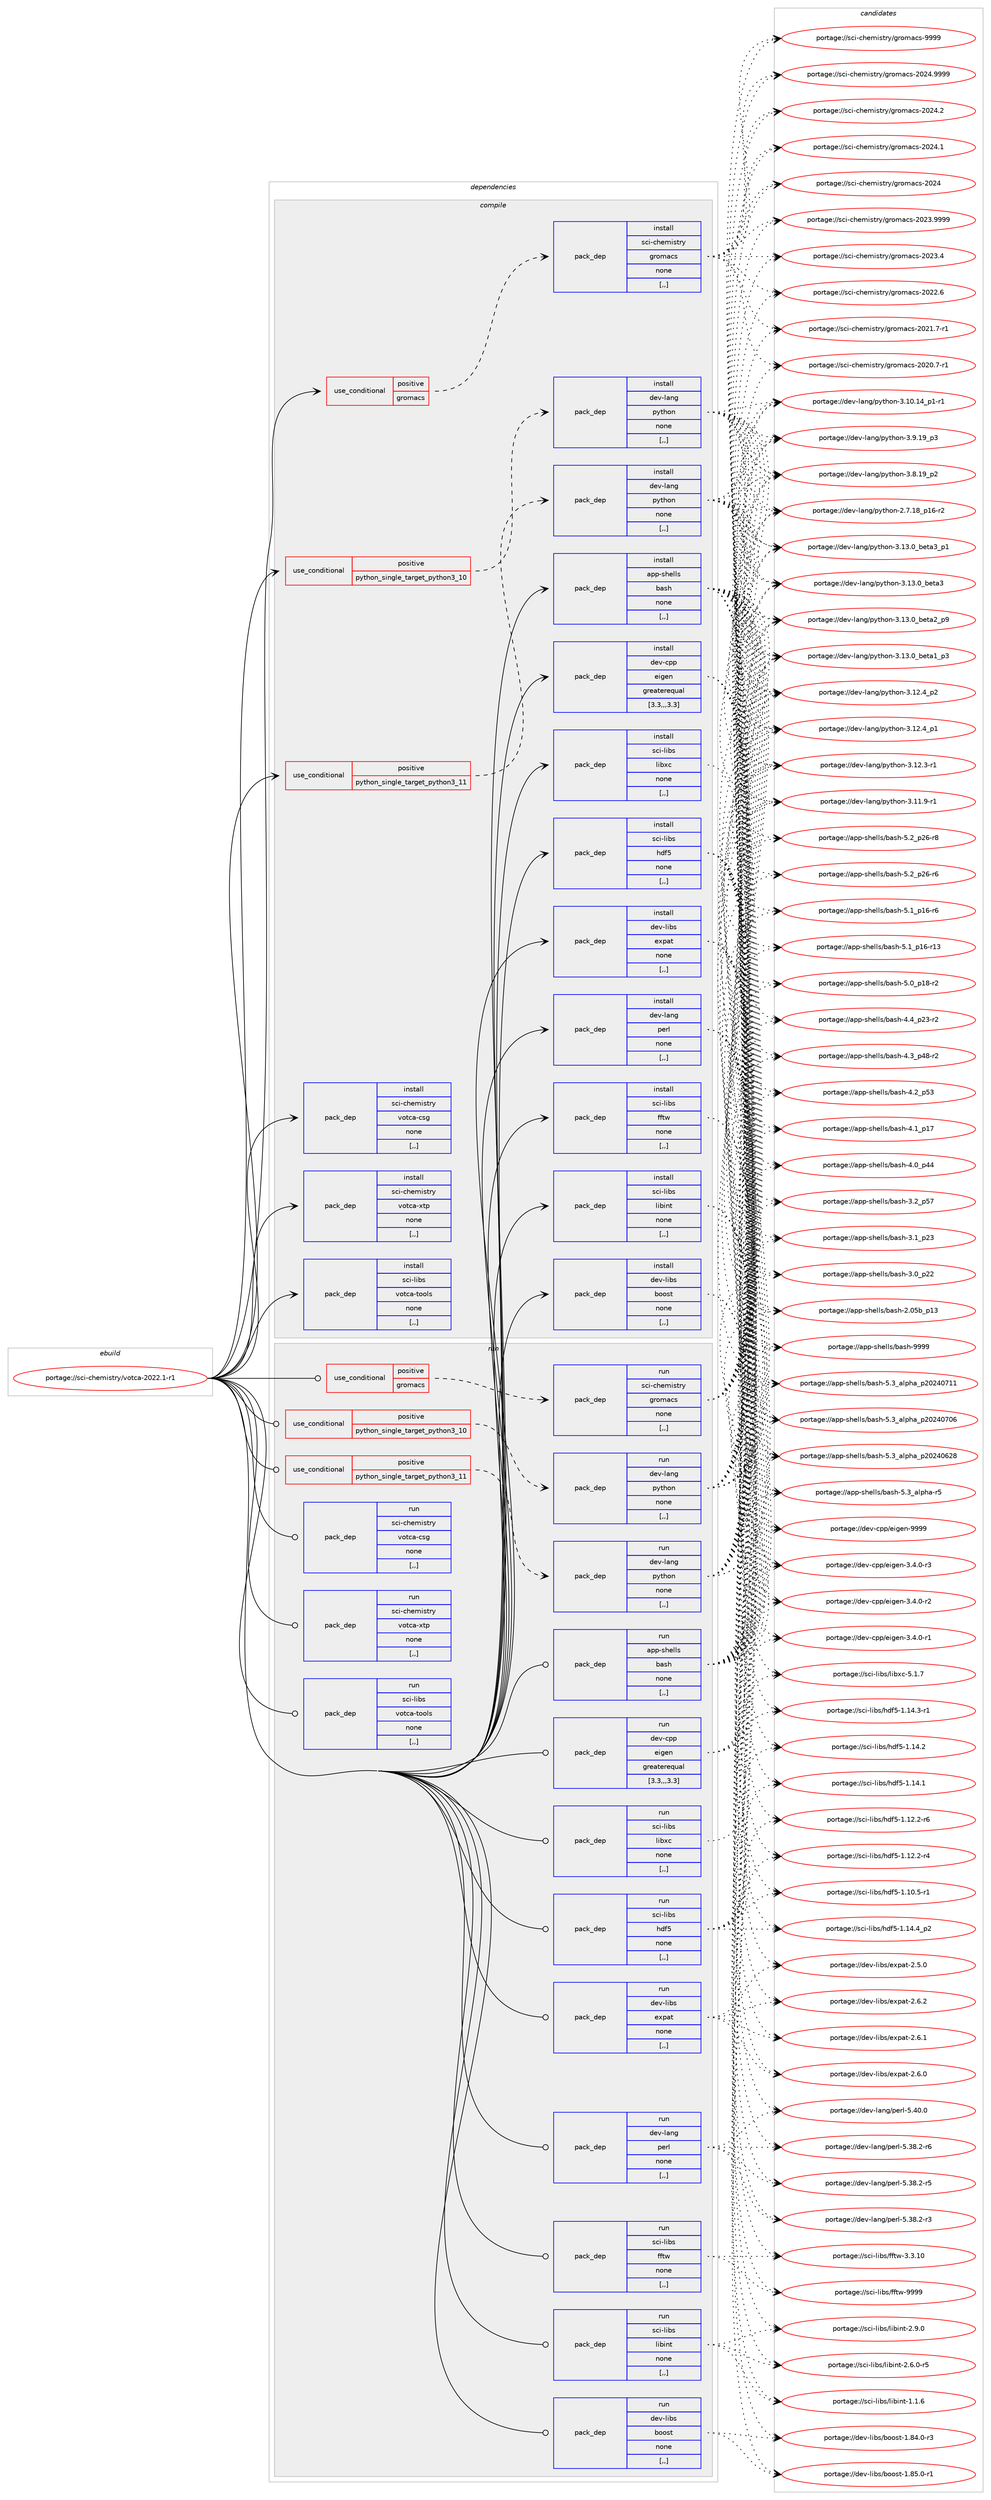 digraph prolog {

# *************
# Graph options
# *************

newrank=true;
concentrate=true;
compound=true;
graph [rankdir=LR,fontname=Helvetica,fontsize=10,ranksep=1.5];#, ranksep=2.5, nodesep=0.2];
edge  [arrowhead=vee];
node  [fontname=Helvetica,fontsize=10];

# **********
# The ebuild
# **********

subgraph cluster_leftcol {
color=gray;
label=<<i>ebuild</i>>;
id [label="portage://sci-chemistry/votca-2022.1-r1", color=red, width=4, href="../sci-chemistry/votca-2022.1-r1.svg"];
}

# ****************
# The dependencies
# ****************

subgraph cluster_midcol {
color=gray;
label=<<i>dependencies</i>>;
subgraph cluster_compile {
fillcolor="#eeeeee";
style=filled;
label=<<i>compile</i>>;
subgraph cond103813 {
dependency392156 [label=<<TABLE BORDER="0" CELLBORDER="1" CELLSPACING="0" CELLPADDING="4"><TR><TD ROWSPAN="3" CELLPADDING="10">use_conditional</TD></TR><TR><TD>positive</TD></TR><TR><TD>gromacs</TD></TR></TABLE>>, shape=none, color=red];
subgraph pack285517 {
dependency392157 [label=<<TABLE BORDER="0" CELLBORDER="1" CELLSPACING="0" CELLPADDING="4" WIDTH="220"><TR><TD ROWSPAN="6" CELLPADDING="30">pack_dep</TD></TR><TR><TD WIDTH="110">install</TD></TR><TR><TD>sci-chemistry</TD></TR><TR><TD>gromacs</TD></TR><TR><TD>none</TD></TR><TR><TD>[,,]</TD></TR></TABLE>>, shape=none, color=blue];
}
dependency392156:e -> dependency392157:w [weight=20,style="dashed",arrowhead="vee"];
}
id:e -> dependency392156:w [weight=20,style="solid",arrowhead="vee"];
subgraph cond103814 {
dependency392158 [label=<<TABLE BORDER="0" CELLBORDER="1" CELLSPACING="0" CELLPADDING="4"><TR><TD ROWSPAN="3" CELLPADDING="10">use_conditional</TD></TR><TR><TD>positive</TD></TR><TR><TD>python_single_target_python3_10</TD></TR></TABLE>>, shape=none, color=red];
subgraph pack285518 {
dependency392159 [label=<<TABLE BORDER="0" CELLBORDER="1" CELLSPACING="0" CELLPADDING="4" WIDTH="220"><TR><TD ROWSPAN="6" CELLPADDING="30">pack_dep</TD></TR><TR><TD WIDTH="110">install</TD></TR><TR><TD>dev-lang</TD></TR><TR><TD>python</TD></TR><TR><TD>none</TD></TR><TR><TD>[,,]</TD></TR></TABLE>>, shape=none, color=blue];
}
dependency392158:e -> dependency392159:w [weight=20,style="dashed",arrowhead="vee"];
}
id:e -> dependency392158:w [weight=20,style="solid",arrowhead="vee"];
subgraph cond103815 {
dependency392160 [label=<<TABLE BORDER="0" CELLBORDER="1" CELLSPACING="0" CELLPADDING="4"><TR><TD ROWSPAN="3" CELLPADDING="10">use_conditional</TD></TR><TR><TD>positive</TD></TR><TR><TD>python_single_target_python3_11</TD></TR></TABLE>>, shape=none, color=red];
subgraph pack285519 {
dependency392161 [label=<<TABLE BORDER="0" CELLBORDER="1" CELLSPACING="0" CELLPADDING="4" WIDTH="220"><TR><TD ROWSPAN="6" CELLPADDING="30">pack_dep</TD></TR><TR><TD WIDTH="110">install</TD></TR><TR><TD>dev-lang</TD></TR><TR><TD>python</TD></TR><TR><TD>none</TD></TR><TR><TD>[,,]</TD></TR></TABLE>>, shape=none, color=blue];
}
dependency392160:e -> dependency392161:w [weight=20,style="dashed",arrowhead="vee"];
}
id:e -> dependency392160:w [weight=20,style="solid",arrowhead="vee"];
subgraph pack285520 {
dependency392162 [label=<<TABLE BORDER="0" CELLBORDER="1" CELLSPACING="0" CELLPADDING="4" WIDTH="220"><TR><TD ROWSPAN="6" CELLPADDING="30">pack_dep</TD></TR><TR><TD WIDTH="110">install</TD></TR><TR><TD>app-shells</TD></TR><TR><TD>bash</TD></TR><TR><TD>none</TD></TR><TR><TD>[,,]</TD></TR></TABLE>>, shape=none, color=blue];
}
id:e -> dependency392162:w [weight=20,style="solid",arrowhead="vee"];
subgraph pack285521 {
dependency392163 [label=<<TABLE BORDER="0" CELLBORDER="1" CELLSPACING="0" CELLPADDING="4" WIDTH="220"><TR><TD ROWSPAN="6" CELLPADDING="30">pack_dep</TD></TR><TR><TD WIDTH="110">install</TD></TR><TR><TD>dev-cpp</TD></TR><TR><TD>eigen</TD></TR><TR><TD>greaterequal</TD></TR><TR><TD>[3.3,,,3.3]</TD></TR></TABLE>>, shape=none, color=blue];
}
id:e -> dependency392163:w [weight=20,style="solid",arrowhead="vee"];
subgraph pack285522 {
dependency392164 [label=<<TABLE BORDER="0" CELLBORDER="1" CELLSPACING="0" CELLPADDING="4" WIDTH="220"><TR><TD ROWSPAN="6" CELLPADDING="30">pack_dep</TD></TR><TR><TD WIDTH="110">install</TD></TR><TR><TD>dev-lang</TD></TR><TR><TD>perl</TD></TR><TR><TD>none</TD></TR><TR><TD>[,,]</TD></TR></TABLE>>, shape=none, color=blue];
}
id:e -> dependency392164:w [weight=20,style="solid",arrowhead="vee"];
subgraph pack285523 {
dependency392165 [label=<<TABLE BORDER="0" CELLBORDER="1" CELLSPACING="0" CELLPADDING="4" WIDTH="220"><TR><TD ROWSPAN="6" CELLPADDING="30">pack_dep</TD></TR><TR><TD WIDTH="110">install</TD></TR><TR><TD>dev-libs</TD></TR><TR><TD>boost</TD></TR><TR><TD>none</TD></TR><TR><TD>[,,]</TD></TR></TABLE>>, shape=none, color=blue];
}
id:e -> dependency392165:w [weight=20,style="solid",arrowhead="vee"];
subgraph pack285524 {
dependency392166 [label=<<TABLE BORDER="0" CELLBORDER="1" CELLSPACING="0" CELLPADDING="4" WIDTH="220"><TR><TD ROWSPAN="6" CELLPADDING="30">pack_dep</TD></TR><TR><TD WIDTH="110">install</TD></TR><TR><TD>dev-libs</TD></TR><TR><TD>expat</TD></TR><TR><TD>none</TD></TR><TR><TD>[,,]</TD></TR></TABLE>>, shape=none, color=blue];
}
id:e -> dependency392166:w [weight=20,style="solid",arrowhead="vee"];
subgraph pack285525 {
dependency392167 [label=<<TABLE BORDER="0" CELLBORDER="1" CELLSPACING="0" CELLPADDING="4" WIDTH="220"><TR><TD ROWSPAN="6" CELLPADDING="30">pack_dep</TD></TR><TR><TD WIDTH="110">install</TD></TR><TR><TD>sci-libs</TD></TR><TR><TD>fftw</TD></TR><TR><TD>none</TD></TR><TR><TD>[,,]</TD></TR></TABLE>>, shape=none, color=blue];
}
id:e -> dependency392167:w [weight=20,style="solid",arrowhead="vee"];
subgraph pack285526 {
dependency392168 [label=<<TABLE BORDER="0" CELLBORDER="1" CELLSPACING="0" CELLPADDING="4" WIDTH="220"><TR><TD ROWSPAN="6" CELLPADDING="30">pack_dep</TD></TR><TR><TD WIDTH="110">install</TD></TR><TR><TD>sci-libs</TD></TR><TR><TD>hdf5</TD></TR><TR><TD>none</TD></TR><TR><TD>[,,]</TD></TR></TABLE>>, shape=none, color=blue];
}
id:e -> dependency392168:w [weight=20,style="solid",arrowhead="vee"];
subgraph pack285527 {
dependency392169 [label=<<TABLE BORDER="0" CELLBORDER="1" CELLSPACING="0" CELLPADDING="4" WIDTH="220"><TR><TD ROWSPAN="6" CELLPADDING="30">pack_dep</TD></TR><TR><TD WIDTH="110">install</TD></TR><TR><TD>sci-libs</TD></TR><TR><TD>libint</TD></TR><TR><TD>none</TD></TR><TR><TD>[,,]</TD></TR></TABLE>>, shape=none, color=blue];
}
id:e -> dependency392169:w [weight=20,style="solid",arrowhead="vee"];
subgraph pack285528 {
dependency392170 [label=<<TABLE BORDER="0" CELLBORDER="1" CELLSPACING="0" CELLPADDING="4" WIDTH="220"><TR><TD ROWSPAN="6" CELLPADDING="30">pack_dep</TD></TR><TR><TD WIDTH="110">install</TD></TR><TR><TD>sci-libs</TD></TR><TR><TD>libxc</TD></TR><TR><TD>none</TD></TR><TR><TD>[,,]</TD></TR></TABLE>>, shape=none, color=blue];
}
id:e -> dependency392170:w [weight=20,style="solid",arrowhead="vee"];
subgraph pack285529 {
dependency392171 [label=<<TABLE BORDER="0" CELLBORDER="1" CELLSPACING="0" CELLPADDING="4" WIDTH="220"><TR><TD ROWSPAN="6" CELLPADDING="30">pack_dep</TD></TR><TR><TD WIDTH="110">install</TD></TR><TR><TD>sci-chemistry</TD></TR><TR><TD>votca-csg</TD></TR><TR><TD>none</TD></TR><TR><TD>[,,]</TD></TR></TABLE>>, shape=none, color=blue];
}
id:e -> dependency392171:w [weight=20,style="solid",arrowhead="vee"];
subgraph pack285530 {
dependency392172 [label=<<TABLE BORDER="0" CELLBORDER="1" CELLSPACING="0" CELLPADDING="4" WIDTH="220"><TR><TD ROWSPAN="6" CELLPADDING="30">pack_dep</TD></TR><TR><TD WIDTH="110">install</TD></TR><TR><TD>sci-chemistry</TD></TR><TR><TD>votca-xtp</TD></TR><TR><TD>none</TD></TR><TR><TD>[,,]</TD></TR></TABLE>>, shape=none, color=blue];
}
id:e -> dependency392172:w [weight=20,style="solid",arrowhead="vee"];
subgraph pack285531 {
dependency392173 [label=<<TABLE BORDER="0" CELLBORDER="1" CELLSPACING="0" CELLPADDING="4" WIDTH="220"><TR><TD ROWSPAN="6" CELLPADDING="30">pack_dep</TD></TR><TR><TD WIDTH="110">install</TD></TR><TR><TD>sci-libs</TD></TR><TR><TD>votca-tools</TD></TR><TR><TD>none</TD></TR><TR><TD>[,,]</TD></TR></TABLE>>, shape=none, color=blue];
}
id:e -> dependency392173:w [weight=20,style="solid",arrowhead="vee"];
}
subgraph cluster_compileandrun {
fillcolor="#eeeeee";
style=filled;
label=<<i>compile and run</i>>;
}
subgraph cluster_run {
fillcolor="#eeeeee";
style=filled;
label=<<i>run</i>>;
subgraph cond103816 {
dependency392174 [label=<<TABLE BORDER="0" CELLBORDER="1" CELLSPACING="0" CELLPADDING="4"><TR><TD ROWSPAN="3" CELLPADDING="10">use_conditional</TD></TR><TR><TD>positive</TD></TR><TR><TD>gromacs</TD></TR></TABLE>>, shape=none, color=red];
subgraph pack285532 {
dependency392175 [label=<<TABLE BORDER="0" CELLBORDER="1" CELLSPACING="0" CELLPADDING="4" WIDTH="220"><TR><TD ROWSPAN="6" CELLPADDING="30">pack_dep</TD></TR><TR><TD WIDTH="110">run</TD></TR><TR><TD>sci-chemistry</TD></TR><TR><TD>gromacs</TD></TR><TR><TD>none</TD></TR><TR><TD>[,,]</TD></TR></TABLE>>, shape=none, color=blue];
}
dependency392174:e -> dependency392175:w [weight=20,style="dashed",arrowhead="vee"];
}
id:e -> dependency392174:w [weight=20,style="solid",arrowhead="odot"];
subgraph cond103817 {
dependency392176 [label=<<TABLE BORDER="0" CELLBORDER="1" CELLSPACING="0" CELLPADDING="4"><TR><TD ROWSPAN="3" CELLPADDING="10">use_conditional</TD></TR><TR><TD>positive</TD></TR><TR><TD>python_single_target_python3_10</TD></TR></TABLE>>, shape=none, color=red];
subgraph pack285533 {
dependency392177 [label=<<TABLE BORDER="0" CELLBORDER="1" CELLSPACING="0" CELLPADDING="4" WIDTH="220"><TR><TD ROWSPAN="6" CELLPADDING="30">pack_dep</TD></TR><TR><TD WIDTH="110">run</TD></TR><TR><TD>dev-lang</TD></TR><TR><TD>python</TD></TR><TR><TD>none</TD></TR><TR><TD>[,,]</TD></TR></TABLE>>, shape=none, color=blue];
}
dependency392176:e -> dependency392177:w [weight=20,style="dashed",arrowhead="vee"];
}
id:e -> dependency392176:w [weight=20,style="solid",arrowhead="odot"];
subgraph cond103818 {
dependency392178 [label=<<TABLE BORDER="0" CELLBORDER="1" CELLSPACING="0" CELLPADDING="4"><TR><TD ROWSPAN="3" CELLPADDING="10">use_conditional</TD></TR><TR><TD>positive</TD></TR><TR><TD>python_single_target_python3_11</TD></TR></TABLE>>, shape=none, color=red];
subgraph pack285534 {
dependency392179 [label=<<TABLE BORDER="0" CELLBORDER="1" CELLSPACING="0" CELLPADDING="4" WIDTH="220"><TR><TD ROWSPAN="6" CELLPADDING="30">pack_dep</TD></TR><TR><TD WIDTH="110">run</TD></TR><TR><TD>dev-lang</TD></TR><TR><TD>python</TD></TR><TR><TD>none</TD></TR><TR><TD>[,,]</TD></TR></TABLE>>, shape=none, color=blue];
}
dependency392178:e -> dependency392179:w [weight=20,style="dashed",arrowhead="vee"];
}
id:e -> dependency392178:w [weight=20,style="solid",arrowhead="odot"];
subgraph pack285535 {
dependency392180 [label=<<TABLE BORDER="0" CELLBORDER="1" CELLSPACING="0" CELLPADDING="4" WIDTH="220"><TR><TD ROWSPAN="6" CELLPADDING="30">pack_dep</TD></TR><TR><TD WIDTH="110">run</TD></TR><TR><TD>app-shells</TD></TR><TR><TD>bash</TD></TR><TR><TD>none</TD></TR><TR><TD>[,,]</TD></TR></TABLE>>, shape=none, color=blue];
}
id:e -> dependency392180:w [weight=20,style="solid",arrowhead="odot"];
subgraph pack285536 {
dependency392181 [label=<<TABLE BORDER="0" CELLBORDER="1" CELLSPACING="0" CELLPADDING="4" WIDTH="220"><TR><TD ROWSPAN="6" CELLPADDING="30">pack_dep</TD></TR><TR><TD WIDTH="110">run</TD></TR><TR><TD>dev-cpp</TD></TR><TR><TD>eigen</TD></TR><TR><TD>greaterequal</TD></TR><TR><TD>[3.3,,,3.3]</TD></TR></TABLE>>, shape=none, color=blue];
}
id:e -> dependency392181:w [weight=20,style="solid",arrowhead="odot"];
subgraph pack285537 {
dependency392182 [label=<<TABLE BORDER="0" CELLBORDER="1" CELLSPACING="0" CELLPADDING="4" WIDTH="220"><TR><TD ROWSPAN="6" CELLPADDING="30">pack_dep</TD></TR><TR><TD WIDTH="110">run</TD></TR><TR><TD>dev-lang</TD></TR><TR><TD>perl</TD></TR><TR><TD>none</TD></TR><TR><TD>[,,]</TD></TR></TABLE>>, shape=none, color=blue];
}
id:e -> dependency392182:w [weight=20,style="solid",arrowhead="odot"];
subgraph pack285538 {
dependency392183 [label=<<TABLE BORDER="0" CELLBORDER="1" CELLSPACING="0" CELLPADDING="4" WIDTH="220"><TR><TD ROWSPAN="6" CELLPADDING="30">pack_dep</TD></TR><TR><TD WIDTH="110">run</TD></TR><TR><TD>dev-libs</TD></TR><TR><TD>boost</TD></TR><TR><TD>none</TD></TR><TR><TD>[,,]</TD></TR></TABLE>>, shape=none, color=blue];
}
id:e -> dependency392183:w [weight=20,style="solid",arrowhead="odot"];
subgraph pack285539 {
dependency392184 [label=<<TABLE BORDER="0" CELLBORDER="1" CELLSPACING="0" CELLPADDING="4" WIDTH="220"><TR><TD ROWSPAN="6" CELLPADDING="30">pack_dep</TD></TR><TR><TD WIDTH="110">run</TD></TR><TR><TD>dev-libs</TD></TR><TR><TD>expat</TD></TR><TR><TD>none</TD></TR><TR><TD>[,,]</TD></TR></TABLE>>, shape=none, color=blue];
}
id:e -> dependency392184:w [weight=20,style="solid",arrowhead="odot"];
subgraph pack285540 {
dependency392185 [label=<<TABLE BORDER="0" CELLBORDER="1" CELLSPACING="0" CELLPADDING="4" WIDTH="220"><TR><TD ROWSPAN="6" CELLPADDING="30">pack_dep</TD></TR><TR><TD WIDTH="110">run</TD></TR><TR><TD>sci-libs</TD></TR><TR><TD>fftw</TD></TR><TR><TD>none</TD></TR><TR><TD>[,,]</TD></TR></TABLE>>, shape=none, color=blue];
}
id:e -> dependency392185:w [weight=20,style="solid",arrowhead="odot"];
subgraph pack285541 {
dependency392186 [label=<<TABLE BORDER="0" CELLBORDER="1" CELLSPACING="0" CELLPADDING="4" WIDTH="220"><TR><TD ROWSPAN="6" CELLPADDING="30">pack_dep</TD></TR><TR><TD WIDTH="110">run</TD></TR><TR><TD>sci-libs</TD></TR><TR><TD>hdf5</TD></TR><TR><TD>none</TD></TR><TR><TD>[,,]</TD></TR></TABLE>>, shape=none, color=blue];
}
id:e -> dependency392186:w [weight=20,style="solid",arrowhead="odot"];
subgraph pack285542 {
dependency392187 [label=<<TABLE BORDER="0" CELLBORDER="1" CELLSPACING="0" CELLPADDING="4" WIDTH="220"><TR><TD ROWSPAN="6" CELLPADDING="30">pack_dep</TD></TR><TR><TD WIDTH="110">run</TD></TR><TR><TD>sci-libs</TD></TR><TR><TD>libint</TD></TR><TR><TD>none</TD></TR><TR><TD>[,,]</TD></TR></TABLE>>, shape=none, color=blue];
}
id:e -> dependency392187:w [weight=20,style="solid",arrowhead="odot"];
subgraph pack285543 {
dependency392188 [label=<<TABLE BORDER="0" CELLBORDER="1" CELLSPACING="0" CELLPADDING="4" WIDTH="220"><TR><TD ROWSPAN="6" CELLPADDING="30">pack_dep</TD></TR><TR><TD WIDTH="110">run</TD></TR><TR><TD>sci-libs</TD></TR><TR><TD>libxc</TD></TR><TR><TD>none</TD></TR><TR><TD>[,,]</TD></TR></TABLE>>, shape=none, color=blue];
}
id:e -> dependency392188:w [weight=20,style="solid",arrowhead="odot"];
subgraph pack285544 {
dependency392189 [label=<<TABLE BORDER="0" CELLBORDER="1" CELLSPACING="0" CELLPADDING="4" WIDTH="220"><TR><TD ROWSPAN="6" CELLPADDING="30">pack_dep</TD></TR><TR><TD WIDTH="110">run</TD></TR><TR><TD>sci-chemistry</TD></TR><TR><TD>votca-csg</TD></TR><TR><TD>none</TD></TR><TR><TD>[,,]</TD></TR></TABLE>>, shape=none, color=blue];
}
id:e -> dependency392189:w [weight=20,style="solid",arrowhead="odot"];
subgraph pack285545 {
dependency392190 [label=<<TABLE BORDER="0" CELLBORDER="1" CELLSPACING="0" CELLPADDING="4" WIDTH="220"><TR><TD ROWSPAN="6" CELLPADDING="30">pack_dep</TD></TR><TR><TD WIDTH="110">run</TD></TR><TR><TD>sci-chemistry</TD></TR><TR><TD>votca-xtp</TD></TR><TR><TD>none</TD></TR><TR><TD>[,,]</TD></TR></TABLE>>, shape=none, color=blue];
}
id:e -> dependency392190:w [weight=20,style="solid",arrowhead="odot"];
subgraph pack285546 {
dependency392191 [label=<<TABLE BORDER="0" CELLBORDER="1" CELLSPACING="0" CELLPADDING="4" WIDTH="220"><TR><TD ROWSPAN="6" CELLPADDING="30">pack_dep</TD></TR><TR><TD WIDTH="110">run</TD></TR><TR><TD>sci-libs</TD></TR><TR><TD>votca-tools</TD></TR><TR><TD>none</TD></TR><TR><TD>[,,]</TD></TR></TABLE>>, shape=none, color=blue];
}
id:e -> dependency392191:w [weight=20,style="solid",arrowhead="odot"];
}
}

# **************
# The candidates
# **************

subgraph cluster_choices {
rank=same;
color=gray;
label=<<i>candidates</i>>;

subgraph choice285517 {
color=black;
nodesep=1;
choice1159910545991041011091051151161141214710311411110997991154557575757 [label="portage://sci-chemistry/gromacs-9999", color=red, width=4,href="../sci-chemistry/gromacs-9999.svg"];
choice11599105459910410110910511511611412147103114111109979911545504850524657575757 [label="portage://sci-chemistry/gromacs-2024.9999", color=red, width=4,href="../sci-chemistry/gromacs-2024.9999.svg"];
choice11599105459910410110910511511611412147103114111109979911545504850524650 [label="portage://sci-chemistry/gromacs-2024.2", color=red, width=4,href="../sci-chemistry/gromacs-2024.2.svg"];
choice11599105459910410110910511511611412147103114111109979911545504850524649 [label="portage://sci-chemistry/gromacs-2024.1", color=red, width=4,href="../sci-chemistry/gromacs-2024.1.svg"];
choice1159910545991041011091051151161141214710311411110997991154550485052 [label="portage://sci-chemistry/gromacs-2024", color=red, width=4,href="../sci-chemistry/gromacs-2024.svg"];
choice11599105459910410110910511511611412147103114111109979911545504850514657575757 [label="portage://sci-chemistry/gromacs-2023.9999", color=red, width=4,href="../sci-chemistry/gromacs-2023.9999.svg"];
choice11599105459910410110910511511611412147103114111109979911545504850514652 [label="portage://sci-chemistry/gromacs-2023.4", color=red, width=4,href="../sci-chemistry/gromacs-2023.4.svg"];
choice11599105459910410110910511511611412147103114111109979911545504850504654 [label="portage://sci-chemistry/gromacs-2022.6", color=red, width=4,href="../sci-chemistry/gromacs-2022.6.svg"];
choice115991054599104101109105115116114121471031141111099799115455048504946554511449 [label="portage://sci-chemistry/gromacs-2021.7-r1", color=red, width=4,href="../sci-chemistry/gromacs-2021.7-r1.svg"];
choice115991054599104101109105115116114121471031141111099799115455048504846554511449 [label="portage://sci-chemistry/gromacs-2020.7-r1", color=red, width=4,href="../sci-chemistry/gromacs-2020.7-r1.svg"];
dependency392157:e -> choice1159910545991041011091051151161141214710311411110997991154557575757:w [style=dotted,weight="100"];
dependency392157:e -> choice11599105459910410110910511511611412147103114111109979911545504850524657575757:w [style=dotted,weight="100"];
dependency392157:e -> choice11599105459910410110910511511611412147103114111109979911545504850524650:w [style=dotted,weight="100"];
dependency392157:e -> choice11599105459910410110910511511611412147103114111109979911545504850524649:w [style=dotted,weight="100"];
dependency392157:e -> choice1159910545991041011091051151161141214710311411110997991154550485052:w [style=dotted,weight="100"];
dependency392157:e -> choice11599105459910410110910511511611412147103114111109979911545504850514657575757:w [style=dotted,weight="100"];
dependency392157:e -> choice11599105459910410110910511511611412147103114111109979911545504850514652:w [style=dotted,weight="100"];
dependency392157:e -> choice11599105459910410110910511511611412147103114111109979911545504850504654:w [style=dotted,weight="100"];
dependency392157:e -> choice115991054599104101109105115116114121471031141111099799115455048504946554511449:w [style=dotted,weight="100"];
dependency392157:e -> choice115991054599104101109105115116114121471031141111099799115455048504846554511449:w [style=dotted,weight="100"];
}
subgraph choice285518 {
color=black;
nodesep=1;
choice10010111845108971101034711212111610411111045514649514648959810111697519511249 [label="portage://dev-lang/python-3.13.0_beta3_p1", color=red, width=4,href="../dev-lang/python-3.13.0_beta3_p1.svg"];
choice1001011184510897110103471121211161041111104551464951464895981011169751 [label="portage://dev-lang/python-3.13.0_beta3", color=red, width=4,href="../dev-lang/python-3.13.0_beta3.svg"];
choice10010111845108971101034711212111610411111045514649514648959810111697509511257 [label="portage://dev-lang/python-3.13.0_beta2_p9", color=red, width=4,href="../dev-lang/python-3.13.0_beta2_p9.svg"];
choice10010111845108971101034711212111610411111045514649514648959810111697499511251 [label="portage://dev-lang/python-3.13.0_beta1_p3", color=red, width=4,href="../dev-lang/python-3.13.0_beta1_p3.svg"];
choice100101118451089711010347112121116104111110455146495046529511250 [label="portage://dev-lang/python-3.12.4_p2", color=red, width=4,href="../dev-lang/python-3.12.4_p2.svg"];
choice100101118451089711010347112121116104111110455146495046529511249 [label="portage://dev-lang/python-3.12.4_p1", color=red, width=4,href="../dev-lang/python-3.12.4_p1.svg"];
choice100101118451089711010347112121116104111110455146495046514511449 [label="portage://dev-lang/python-3.12.3-r1", color=red, width=4,href="../dev-lang/python-3.12.3-r1.svg"];
choice100101118451089711010347112121116104111110455146494946574511449 [label="portage://dev-lang/python-3.11.9-r1", color=red, width=4,href="../dev-lang/python-3.11.9-r1.svg"];
choice100101118451089711010347112121116104111110455146494846495295112494511449 [label="portage://dev-lang/python-3.10.14_p1-r1", color=red, width=4,href="../dev-lang/python-3.10.14_p1-r1.svg"];
choice100101118451089711010347112121116104111110455146574649579511251 [label="portage://dev-lang/python-3.9.19_p3", color=red, width=4,href="../dev-lang/python-3.9.19_p3.svg"];
choice100101118451089711010347112121116104111110455146564649579511250 [label="portage://dev-lang/python-3.8.19_p2", color=red, width=4,href="../dev-lang/python-3.8.19_p2.svg"];
choice100101118451089711010347112121116104111110455046554649569511249544511450 [label="portage://dev-lang/python-2.7.18_p16-r2", color=red, width=4,href="../dev-lang/python-2.7.18_p16-r2.svg"];
dependency392159:e -> choice10010111845108971101034711212111610411111045514649514648959810111697519511249:w [style=dotted,weight="100"];
dependency392159:e -> choice1001011184510897110103471121211161041111104551464951464895981011169751:w [style=dotted,weight="100"];
dependency392159:e -> choice10010111845108971101034711212111610411111045514649514648959810111697509511257:w [style=dotted,weight="100"];
dependency392159:e -> choice10010111845108971101034711212111610411111045514649514648959810111697499511251:w [style=dotted,weight="100"];
dependency392159:e -> choice100101118451089711010347112121116104111110455146495046529511250:w [style=dotted,weight="100"];
dependency392159:e -> choice100101118451089711010347112121116104111110455146495046529511249:w [style=dotted,weight="100"];
dependency392159:e -> choice100101118451089711010347112121116104111110455146495046514511449:w [style=dotted,weight="100"];
dependency392159:e -> choice100101118451089711010347112121116104111110455146494946574511449:w [style=dotted,weight="100"];
dependency392159:e -> choice100101118451089711010347112121116104111110455146494846495295112494511449:w [style=dotted,weight="100"];
dependency392159:e -> choice100101118451089711010347112121116104111110455146574649579511251:w [style=dotted,weight="100"];
dependency392159:e -> choice100101118451089711010347112121116104111110455146564649579511250:w [style=dotted,weight="100"];
dependency392159:e -> choice100101118451089711010347112121116104111110455046554649569511249544511450:w [style=dotted,weight="100"];
}
subgraph choice285519 {
color=black;
nodesep=1;
choice10010111845108971101034711212111610411111045514649514648959810111697519511249 [label="portage://dev-lang/python-3.13.0_beta3_p1", color=red, width=4,href="../dev-lang/python-3.13.0_beta3_p1.svg"];
choice1001011184510897110103471121211161041111104551464951464895981011169751 [label="portage://dev-lang/python-3.13.0_beta3", color=red, width=4,href="../dev-lang/python-3.13.0_beta3.svg"];
choice10010111845108971101034711212111610411111045514649514648959810111697509511257 [label="portage://dev-lang/python-3.13.0_beta2_p9", color=red, width=4,href="../dev-lang/python-3.13.0_beta2_p9.svg"];
choice10010111845108971101034711212111610411111045514649514648959810111697499511251 [label="portage://dev-lang/python-3.13.0_beta1_p3", color=red, width=4,href="../dev-lang/python-3.13.0_beta1_p3.svg"];
choice100101118451089711010347112121116104111110455146495046529511250 [label="portage://dev-lang/python-3.12.4_p2", color=red, width=4,href="../dev-lang/python-3.12.4_p2.svg"];
choice100101118451089711010347112121116104111110455146495046529511249 [label="portage://dev-lang/python-3.12.4_p1", color=red, width=4,href="../dev-lang/python-3.12.4_p1.svg"];
choice100101118451089711010347112121116104111110455146495046514511449 [label="portage://dev-lang/python-3.12.3-r1", color=red, width=4,href="../dev-lang/python-3.12.3-r1.svg"];
choice100101118451089711010347112121116104111110455146494946574511449 [label="portage://dev-lang/python-3.11.9-r1", color=red, width=4,href="../dev-lang/python-3.11.9-r1.svg"];
choice100101118451089711010347112121116104111110455146494846495295112494511449 [label="portage://dev-lang/python-3.10.14_p1-r1", color=red, width=4,href="../dev-lang/python-3.10.14_p1-r1.svg"];
choice100101118451089711010347112121116104111110455146574649579511251 [label="portage://dev-lang/python-3.9.19_p3", color=red, width=4,href="../dev-lang/python-3.9.19_p3.svg"];
choice100101118451089711010347112121116104111110455146564649579511250 [label="portage://dev-lang/python-3.8.19_p2", color=red, width=4,href="../dev-lang/python-3.8.19_p2.svg"];
choice100101118451089711010347112121116104111110455046554649569511249544511450 [label="portage://dev-lang/python-2.7.18_p16-r2", color=red, width=4,href="../dev-lang/python-2.7.18_p16-r2.svg"];
dependency392161:e -> choice10010111845108971101034711212111610411111045514649514648959810111697519511249:w [style=dotted,weight="100"];
dependency392161:e -> choice1001011184510897110103471121211161041111104551464951464895981011169751:w [style=dotted,weight="100"];
dependency392161:e -> choice10010111845108971101034711212111610411111045514649514648959810111697509511257:w [style=dotted,weight="100"];
dependency392161:e -> choice10010111845108971101034711212111610411111045514649514648959810111697499511251:w [style=dotted,weight="100"];
dependency392161:e -> choice100101118451089711010347112121116104111110455146495046529511250:w [style=dotted,weight="100"];
dependency392161:e -> choice100101118451089711010347112121116104111110455146495046529511249:w [style=dotted,weight="100"];
dependency392161:e -> choice100101118451089711010347112121116104111110455146495046514511449:w [style=dotted,weight="100"];
dependency392161:e -> choice100101118451089711010347112121116104111110455146494946574511449:w [style=dotted,weight="100"];
dependency392161:e -> choice100101118451089711010347112121116104111110455146494846495295112494511449:w [style=dotted,weight="100"];
dependency392161:e -> choice100101118451089711010347112121116104111110455146574649579511251:w [style=dotted,weight="100"];
dependency392161:e -> choice100101118451089711010347112121116104111110455146564649579511250:w [style=dotted,weight="100"];
dependency392161:e -> choice100101118451089711010347112121116104111110455046554649569511249544511450:w [style=dotted,weight="100"];
}
subgraph choice285520 {
color=black;
nodesep=1;
choice97112112451151041011081081154798971151044557575757 [label="portage://app-shells/bash-9999", color=red, width=4,href="../app-shells/bash-9999.svg"];
choice971121124511510410110810811547989711510445534651959710811210497951125048505248554949 [label="portage://app-shells/bash-5.3_alpha_p20240711", color=red, width=4,href="../app-shells/bash-5.3_alpha_p20240711.svg"];
choice971121124511510410110810811547989711510445534651959710811210497951125048505248554854 [label="portage://app-shells/bash-5.3_alpha_p20240706", color=red, width=4,href="../app-shells/bash-5.3_alpha_p20240706.svg"];
choice971121124511510410110810811547989711510445534651959710811210497951125048505248545056 [label="portage://app-shells/bash-5.3_alpha_p20240628", color=red, width=4,href="../app-shells/bash-5.3_alpha_p20240628.svg"];
choice9711211245115104101108108115479897115104455346519597108112104974511453 [label="portage://app-shells/bash-5.3_alpha-r5", color=red, width=4,href="../app-shells/bash-5.3_alpha-r5.svg"];
choice9711211245115104101108108115479897115104455346509511250544511456 [label="portage://app-shells/bash-5.2_p26-r8", color=red, width=4,href="../app-shells/bash-5.2_p26-r8.svg"];
choice9711211245115104101108108115479897115104455346509511250544511454 [label="portage://app-shells/bash-5.2_p26-r6", color=red, width=4,href="../app-shells/bash-5.2_p26-r6.svg"];
choice9711211245115104101108108115479897115104455346499511249544511454 [label="portage://app-shells/bash-5.1_p16-r6", color=red, width=4,href="../app-shells/bash-5.1_p16-r6.svg"];
choice971121124511510410110810811547989711510445534649951124954451144951 [label="portage://app-shells/bash-5.1_p16-r13", color=red, width=4,href="../app-shells/bash-5.1_p16-r13.svg"];
choice9711211245115104101108108115479897115104455346489511249564511450 [label="portage://app-shells/bash-5.0_p18-r2", color=red, width=4,href="../app-shells/bash-5.0_p18-r2.svg"];
choice9711211245115104101108108115479897115104455246529511250514511450 [label="portage://app-shells/bash-4.4_p23-r2", color=red, width=4,href="../app-shells/bash-4.4_p23-r2.svg"];
choice9711211245115104101108108115479897115104455246519511252564511450 [label="portage://app-shells/bash-4.3_p48-r2", color=red, width=4,href="../app-shells/bash-4.3_p48-r2.svg"];
choice971121124511510410110810811547989711510445524650951125351 [label="portage://app-shells/bash-4.2_p53", color=red, width=4,href="../app-shells/bash-4.2_p53.svg"];
choice971121124511510410110810811547989711510445524649951124955 [label="portage://app-shells/bash-4.1_p17", color=red, width=4,href="../app-shells/bash-4.1_p17.svg"];
choice971121124511510410110810811547989711510445524648951125252 [label="portage://app-shells/bash-4.0_p44", color=red, width=4,href="../app-shells/bash-4.0_p44.svg"];
choice971121124511510410110810811547989711510445514650951125355 [label="portage://app-shells/bash-3.2_p57", color=red, width=4,href="../app-shells/bash-3.2_p57.svg"];
choice971121124511510410110810811547989711510445514649951125051 [label="portage://app-shells/bash-3.1_p23", color=red, width=4,href="../app-shells/bash-3.1_p23.svg"];
choice971121124511510410110810811547989711510445514648951125050 [label="portage://app-shells/bash-3.0_p22", color=red, width=4,href="../app-shells/bash-3.0_p22.svg"];
choice9711211245115104101108108115479897115104455046485398951124951 [label="portage://app-shells/bash-2.05b_p13", color=red, width=4,href="../app-shells/bash-2.05b_p13.svg"];
dependency392162:e -> choice97112112451151041011081081154798971151044557575757:w [style=dotted,weight="100"];
dependency392162:e -> choice971121124511510410110810811547989711510445534651959710811210497951125048505248554949:w [style=dotted,weight="100"];
dependency392162:e -> choice971121124511510410110810811547989711510445534651959710811210497951125048505248554854:w [style=dotted,weight="100"];
dependency392162:e -> choice971121124511510410110810811547989711510445534651959710811210497951125048505248545056:w [style=dotted,weight="100"];
dependency392162:e -> choice9711211245115104101108108115479897115104455346519597108112104974511453:w [style=dotted,weight="100"];
dependency392162:e -> choice9711211245115104101108108115479897115104455346509511250544511456:w [style=dotted,weight="100"];
dependency392162:e -> choice9711211245115104101108108115479897115104455346509511250544511454:w [style=dotted,weight="100"];
dependency392162:e -> choice9711211245115104101108108115479897115104455346499511249544511454:w [style=dotted,weight="100"];
dependency392162:e -> choice971121124511510410110810811547989711510445534649951124954451144951:w [style=dotted,weight="100"];
dependency392162:e -> choice9711211245115104101108108115479897115104455346489511249564511450:w [style=dotted,weight="100"];
dependency392162:e -> choice9711211245115104101108108115479897115104455246529511250514511450:w [style=dotted,weight="100"];
dependency392162:e -> choice9711211245115104101108108115479897115104455246519511252564511450:w [style=dotted,weight="100"];
dependency392162:e -> choice971121124511510410110810811547989711510445524650951125351:w [style=dotted,weight="100"];
dependency392162:e -> choice971121124511510410110810811547989711510445524649951124955:w [style=dotted,weight="100"];
dependency392162:e -> choice971121124511510410110810811547989711510445524648951125252:w [style=dotted,weight="100"];
dependency392162:e -> choice971121124511510410110810811547989711510445514650951125355:w [style=dotted,weight="100"];
dependency392162:e -> choice971121124511510410110810811547989711510445514649951125051:w [style=dotted,weight="100"];
dependency392162:e -> choice971121124511510410110810811547989711510445514648951125050:w [style=dotted,weight="100"];
dependency392162:e -> choice9711211245115104101108108115479897115104455046485398951124951:w [style=dotted,weight="100"];
}
subgraph choice285521 {
color=black;
nodesep=1;
choice1001011184599112112471011051031011104557575757 [label="portage://dev-cpp/eigen-9999", color=red, width=4,href="../dev-cpp/eigen-9999.svg"];
choice1001011184599112112471011051031011104551465246484511451 [label="portage://dev-cpp/eigen-3.4.0-r3", color=red, width=4,href="../dev-cpp/eigen-3.4.0-r3.svg"];
choice1001011184599112112471011051031011104551465246484511450 [label="portage://dev-cpp/eigen-3.4.0-r2", color=red, width=4,href="../dev-cpp/eigen-3.4.0-r2.svg"];
choice1001011184599112112471011051031011104551465246484511449 [label="portage://dev-cpp/eigen-3.4.0-r1", color=red, width=4,href="../dev-cpp/eigen-3.4.0-r1.svg"];
dependency392163:e -> choice1001011184599112112471011051031011104557575757:w [style=dotted,weight="100"];
dependency392163:e -> choice1001011184599112112471011051031011104551465246484511451:w [style=dotted,weight="100"];
dependency392163:e -> choice1001011184599112112471011051031011104551465246484511450:w [style=dotted,weight="100"];
dependency392163:e -> choice1001011184599112112471011051031011104551465246484511449:w [style=dotted,weight="100"];
}
subgraph choice285522 {
color=black;
nodesep=1;
choice10010111845108971101034711210111410845534652484648 [label="portage://dev-lang/perl-5.40.0", color=red, width=4,href="../dev-lang/perl-5.40.0.svg"];
choice100101118451089711010347112101114108455346515646504511454 [label="portage://dev-lang/perl-5.38.2-r6", color=red, width=4,href="../dev-lang/perl-5.38.2-r6.svg"];
choice100101118451089711010347112101114108455346515646504511453 [label="portage://dev-lang/perl-5.38.2-r5", color=red, width=4,href="../dev-lang/perl-5.38.2-r5.svg"];
choice100101118451089711010347112101114108455346515646504511451 [label="portage://dev-lang/perl-5.38.2-r3", color=red, width=4,href="../dev-lang/perl-5.38.2-r3.svg"];
dependency392164:e -> choice10010111845108971101034711210111410845534652484648:w [style=dotted,weight="100"];
dependency392164:e -> choice100101118451089711010347112101114108455346515646504511454:w [style=dotted,weight="100"];
dependency392164:e -> choice100101118451089711010347112101114108455346515646504511453:w [style=dotted,weight="100"];
dependency392164:e -> choice100101118451089711010347112101114108455346515646504511451:w [style=dotted,weight="100"];
}
subgraph choice285523 {
color=black;
nodesep=1;
choice10010111845108105981154798111111115116454946565346484511449 [label="portage://dev-libs/boost-1.85.0-r1", color=red, width=4,href="../dev-libs/boost-1.85.0-r1.svg"];
choice10010111845108105981154798111111115116454946565246484511451 [label="portage://dev-libs/boost-1.84.0-r3", color=red, width=4,href="../dev-libs/boost-1.84.0-r3.svg"];
dependency392165:e -> choice10010111845108105981154798111111115116454946565346484511449:w [style=dotted,weight="100"];
dependency392165:e -> choice10010111845108105981154798111111115116454946565246484511451:w [style=dotted,weight="100"];
}
subgraph choice285524 {
color=black;
nodesep=1;
choice10010111845108105981154710112011297116455046544650 [label="portage://dev-libs/expat-2.6.2", color=red, width=4,href="../dev-libs/expat-2.6.2.svg"];
choice10010111845108105981154710112011297116455046544649 [label="portage://dev-libs/expat-2.6.1", color=red, width=4,href="../dev-libs/expat-2.6.1.svg"];
choice10010111845108105981154710112011297116455046544648 [label="portage://dev-libs/expat-2.6.0", color=red, width=4,href="../dev-libs/expat-2.6.0.svg"];
choice10010111845108105981154710112011297116455046534648 [label="portage://dev-libs/expat-2.5.0", color=red, width=4,href="../dev-libs/expat-2.5.0.svg"];
dependency392166:e -> choice10010111845108105981154710112011297116455046544650:w [style=dotted,weight="100"];
dependency392166:e -> choice10010111845108105981154710112011297116455046544649:w [style=dotted,weight="100"];
dependency392166:e -> choice10010111845108105981154710112011297116455046544648:w [style=dotted,weight="100"];
dependency392166:e -> choice10010111845108105981154710112011297116455046534648:w [style=dotted,weight="100"];
}
subgraph choice285525 {
color=black;
nodesep=1;
choice115991054510810598115471021021161194557575757 [label="portage://sci-libs/fftw-9999", color=red, width=4,href="../sci-libs/fftw-9999.svg"];
choice1159910545108105981154710210211611945514651464948 [label="portage://sci-libs/fftw-3.3.10", color=red, width=4,href="../sci-libs/fftw-3.3.10.svg"];
dependency392167:e -> choice115991054510810598115471021021161194557575757:w [style=dotted,weight="100"];
dependency392167:e -> choice1159910545108105981154710210211611945514651464948:w [style=dotted,weight="100"];
}
subgraph choice285526 {
color=black;
nodesep=1;
choice1159910545108105981154710410010253454946495246529511250 [label="portage://sci-libs/hdf5-1.14.4_p2", color=red, width=4,href="../sci-libs/hdf5-1.14.4_p2.svg"];
choice1159910545108105981154710410010253454946495246514511449 [label="portage://sci-libs/hdf5-1.14.3-r1", color=red, width=4,href="../sci-libs/hdf5-1.14.3-r1.svg"];
choice115991054510810598115471041001025345494649524650 [label="portage://sci-libs/hdf5-1.14.2", color=red, width=4,href="../sci-libs/hdf5-1.14.2.svg"];
choice115991054510810598115471041001025345494649524649 [label="portage://sci-libs/hdf5-1.14.1", color=red, width=4,href="../sci-libs/hdf5-1.14.1.svg"];
choice1159910545108105981154710410010253454946495046504511454 [label="portage://sci-libs/hdf5-1.12.2-r6", color=red, width=4,href="../sci-libs/hdf5-1.12.2-r6.svg"];
choice1159910545108105981154710410010253454946495046504511452 [label="portage://sci-libs/hdf5-1.12.2-r4", color=red, width=4,href="../sci-libs/hdf5-1.12.2-r4.svg"];
choice1159910545108105981154710410010253454946494846534511449 [label="portage://sci-libs/hdf5-1.10.5-r1", color=red, width=4,href="../sci-libs/hdf5-1.10.5-r1.svg"];
dependency392168:e -> choice1159910545108105981154710410010253454946495246529511250:w [style=dotted,weight="100"];
dependency392168:e -> choice1159910545108105981154710410010253454946495246514511449:w [style=dotted,weight="100"];
dependency392168:e -> choice115991054510810598115471041001025345494649524650:w [style=dotted,weight="100"];
dependency392168:e -> choice115991054510810598115471041001025345494649524649:w [style=dotted,weight="100"];
dependency392168:e -> choice1159910545108105981154710410010253454946495046504511454:w [style=dotted,weight="100"];
dependency392168:e -> choice1159910545108105981154710410010253454946495046504511452:w [style=dotted,weight="100"];
dependency392168:e -> choice1159910545108105981154710410010253454946494846534511449:w [style=dotted,weight="100"];
}
subgraph choice285527 {
color=black;
nodesep=1;
choice1159910545108105981154710810598105110116455046574648 [label="portage://sci-libs/libint-2.9.0", color=red, width=4,href="../sci-libs/libint-2.9.0.svg"];
choice11599105451081059811547108105981051101164550465446484511453 [label="portage://sci-libs/libint-2.6.0-r5", color=red, width=4,href="../sci-libs/libint-2.6.0-r5.svg"];
choice1159910545108105981154710810598105110116454946494654 [label="portage://sci-libs/libint-1.1.6", color=red, width=4,href="../sci-libs/libint-1.1.6.svg"];
dependency392169:e -> choice1159910545108105981154710810598105110116455046574648:w [style=dotted,weight="100"];
dependency392169:e -> choice11599105451081059811547108105981051101164550465446484511453:w [style=dotted,weight="100"];
dependency392169:e -> choice1159910545108105981154710810598105110116454946494654:w [style=dotted,weight="100"];
}
subgraph choice285528 {
color=black;
nodesep=1;
choice115991054510810598115471081059812099455346494655 [label="portage://sci-libs/libxc-5.1.7", color=red, width=4,href="../sci-libs/libxc-5.1.7.svg"];
dependency392170:e -> choice115991054510810598115471081059812099455346494655:w [style=dotted,weight="100"];
}
subgraph choice285529 {
color=black;
nodesep=1;
}
subgraph choice285530 {
color=black;
nodesep=1;
}
subgraph choice285531 {
color=black;
nodesep=1;
}
subgraph choice285532 {
color=black;
nodesep=1;
choice1159910545991041011091051151161141214710311411110997991154557575757 [label="portage://sci-chemistry/gromacs-9999", color=red, width=4,href="../sci-chemistry/gromacs-9999.svg"];
choice11599105459910410110910511511611412147103114111109979911545504850524657575757 [label="portage://sci-chemistry/gromacs-2024.9999", color=red, width=4,href="../sci-chemistry/gromacs-2024.9999.svg"];
choice11599105459910410110910511511611412147103114111109979911545504850524650 [label="portage://sci-chemistry/gromacs-2024.2", color=red, width=4,href="../sci-chemistry/gromacs-2024.2.svg"];
choice11599105459910410110910511511611412147103114111109979911545504850524649 [label="portage://sci-chemistry/gromacs-2024.1", color=red, width=4,href="../sci-chemistry/gromacs-2024.1.svg"];
choice1159910545991041011091051151161141214710311411110997991154550485052 [label="portage://sci-chemistry/gromacs-2024", color=red, width=4,href="../sci-chemistry/gromacs-2024.svg"];
choice11599105459910410110910511511611412147103114111109979911545504850514657575757 [label="portage://sci-chemistry/gromacs-2023.9999", color=red, width=4,href="../sci-chemistry/gromacs-2023.9999.svg"];
choice11599105459910410110910511511611412147103114111109979911545504850514652 [label="portage://sci-chemistry/gromacs-2023.4", color=red, width=4,href="../sci-chemistry/gromacs-2023.4.svg"];
choice11599105459910410110910511511611412147103114111109979911545504850504654 [label="portage://sci-chemistry/gromacs-2022.6", color=red, width=4,href="../sci-chemistry/gromacs-2022.6.svg"];
choice115991054599104101109105115116114121471031141111099799115455048504946554511449 [label="portage://sci-chemistry/gromacs-2021.7-r1", color=red, width=4,href="../sci-chemistry/gromacs-2021.7-r1.svg"];
choice115991054599104101109105115116114121471031141111099799115455048504846554511449 [label="portage://sci-chemistry/gromacs-2020.7-r1", color=red, width=4,href="../sci-chemistry/gromacs-2020.7-r1.svg"];
dependency392175:e -> choice1159910545991041011091051151161141214710311411110997991154557575757:w [style=dotted,weight="100"];
dependency392175:e -> choice11599105459910410110910511511611412147103114111109979911545504850524657575757:w [style=dotted,weight="100"];
dependency392175:e -> choice11599105459910410110910511511611412147103114111109979911545504850524650:w [style=dotted,weight="100"];
dependency392175:e -> choice11599105459910410110910511511611412147103114111109979911545504850524649:w [style=dotted,weight="100"];
dependency392175:e -> choice1159910545991041011091051151161141214710311411110997991154550485052:w [style=dotted,weight="100"];
dependency392175:e -> choice11599105459910410110910511511611412147103114111109979911545504850514657575757:w [style=dotted,weight="100"];
dependency392175:e -> choice11599105459910410110910511511611412147103114111109979911545504850514652:w [style=dotted,weight="100"];
dependency392175:e -> choice11599105459910410110910511511611412147103114111109979911545504850504654:w [style=dotted,weight="100"];
dependency392175:e -> choice115991054599104101109105115116114121471031141111099799115455048504946554511449:w [style=dotted,weight="100"];
dependency392175:e -> choice115991054599104101109105115116114121471031141111099799115455048504846554511449:w [style=dotted,weight="100"];
}
subgraph choice285533 {
color=black;
nodesep=1;
choice10010111845108971101034711212111610411111045514649514648959810111697519511249 [label="portage://dev-lang/python-3.13.0_beta3_p1", color=red, width=4,href="../dev-lang/python-3.13.0_beta3_p1.svg"];
choice1001011184510897110103471121211161041111104551464951464895981011169751 [label="portage://dev-lang/python-3.13.0_beta3", color=red, width=4,href="../dev-lang/python-3.13.0_beta3.svg"];
choice10010111845108971101034711212111610411111045514649514648959810111697509511257 [label="portage://dev-lang/python-3.13.0_beta2_p9", color=red, width=4,href="../dev-lang/python-3.13.0_beta2_p9.svg"];
choice10010111845108971101034711212111610411111045514649514648959810111697499511251 [label="portage://dev-lang/python-3.13.0_beta1_p3", color=red, width=4,href="../dev-lang/python-3.13.0_beta1_p3.svg"];
choice100101118451089711010347112121116104111110455146495046529511250 [label="portage://dev-lang/python-3.12.4_p2", color=red, width=4,href="../dev-lang/python-3.12.4_p2.svg"];
choice100101118451089711010347112121116104111110455146495046529511249 [label="portage://dev-lang/python-3.12.4_p1", color=red, width=4,href="../dev-lang/python-3.12.4_p1.svg"];
choice100101118451089711010347112121116104111110455146495046514511449 [label="portage://dev-lang/python-3.12.3-r1", color=red, width=4,href="../dev-lang/python-3.12.3-r1.svg"];
choice100101118451089711010347112121116104111110455146494946574511449 [label="portage://dev-lang/python-3.11.9-r1", color=red, width=4,href="../dev-lang/python-3.11.9-r1.svg"];
choice100101118451089711010347112121116104111110455146494846495295112494511449 [label="portage://dev-lang/python-3.10.14_p1-r1", color=red, width=4,href="../dev-lang/python-3.10.14_p1-r1.svg"];
choice100101118451089711010347112121116104111110455146574649579511251 [label="portage://dev-lang/python-3.9.19_p3", color=red, width=4,href="../dev-lang/python-3.9.19_p3.svg"];
choice100101118451089711010347112121116104111110455146564649579511250 [label="portage://dev-lang/python-3.8.19_p2", color=red, width=4,href="../dev-lang/python-3.8.19_p2.svg"];
choice100101118451089711010347112121116104111110455046554649569511249544511450 [label="portage://dev-lang/python-2.7.18_p16-r2", color=red, width=4,href="../dev-lang/python-2.7.18_p16-r2.svg"];
dependency392177:e -> choice10010111845108971101034711212111610411111045514649514648959810111697519511249:w [style=dotted,weight="100"];
dependency392177:e -> choice1001011184510897110103471121211161041111104551464951464895981011169751:w [style=dotted,weight="100"];
dependency392177:e -> choice10010111845108971101034711212111610411111045514649514648959810111697509511257:w [style=dotted,weight="100"];
dependency392177:e -> choice10010111845108971101034711212111610411111045514649514648959810111697499511251:w [style=dotted,weight="100"];
dependency392177:e -> choice100101118451089711010347112121116104111110455146495046529511250:w [style=dotted,weight="100"];
dependency392177:e -> choice100101118451089711010347112121116104111110455146495046529511249:w [style=dotted,weight="100"];
dependency392177:e -> choice100101118451089711010347112121116104111110455146495046514511449:w [style=dotted,weight="100"];
dependency392177:e -> choice100101118451089711010347112121116104111110455146494946574511449:w [style=dotted,weight="100"];
dependency392177:e -> choice100101118451089711010347112121116104111110455146494846495295112494511449:w [style=dotted,weight="100"];
dependency392177:e -> choice100101118451089711010347112121116104111110455146574649579511251:w [style=dotted,weight="100"];
dependency392177:e -> choice100101118451089711010347112121116104111110455146564649579511250:w [style=dotted,weight="100"];
dependency392177:e -> choice100101118451089711010347112121116104111110455046554649569511249544511450:w [style=dotted,weight="100"];
}
subgraph choice285534 {
color=black;
nodesep=1;
choice10010111845108971101034711212111610411111045514649514648959810111697519511249 [label="portage://dev-lang/python-3.13.0_beta3_p1", color=red, width=4,href="../dev-lang/python-3.13.0_beta3_p1.svg"];
choice1001011184510897110103471121211161041111104551464951464895981011169751 [label="portage://dev-lang/python-3.13.0_beta3", color=red, width=4,href="../dev-lang/python-3.13.0_beta3.svg"];
choice10010111845108971101034711212111610411111045514649514648959810111697509511257 [label="portage://dev-lang/python-3.13.0_beta2_p9", color=red, width=4,href="../dev-lang/python-3.13.0_beta2_p9.svg"];
choice10010111845108971101034711212111610411111045514649514648959810111697499511251 [label="portage://dev-lang/python-3.13.0_beta1_p3", color=red, width=4,href="../dev-lang/python-3.13.0_beta1_p3.svg"];
choice100101118451089711010347112121116104111110455146495046529511250 [label="portage://dev-lang/python-3.12.4_p2", color=red, width=4,href="../dev-lang/python-3.12.4_p2.svg"];
choice100101118451089711010347112121116104111110455146495046529511249 [label="portage://dev-lang/python-3.12.4_p1", color=red, width=4,href="../dev-lang/python-3.12.4_p1.svg"];
choice100101118451089711010347112121116104111110455146495046514511449 [label="portage://dev-lang/python-3.12.3-r1", color=red, width=4,href="../dev-lang/python-3.12.3-r1.svg"];
choice100101118451089711010347112121116104111110455146494946574511449 [label="portage://dev-lang/python-3.11.9-r1", color=red, width=4,href="../dev-lang/python-3.11.9-r1.svg"];
choice100101118451089711010347112121116104111110455146494846495295112494511449 [label="portage://dev-lang/python-3.10.14_p1-r1", color=red, width=4,href="../dev-lang/python-3.10.14_p1-r1.svg"];
choice100101118451089711010347112121116104111110455146574649579511251 [label="portage://dev-lang/python-3.9.19_p3", color=red, width=4,href="../dev-lang/python-3.9.19_p3.svg"];
choice100101118451089711010347112121116104111110455146564649579511250 [label="portage://dev-lang/python-3.8.19_p2", color=red, width=4,href="../dev-lang/python-3.8.19_p2.svg"];
choice100101118451089711010347112121116104111110455046554649569511249544511450 [label="portage://dev-lang/python-2.7.18_p16-r2", color=red, width=4,href="../dev-lang/python-2.7.18_p16-r2.svg"];
dependency392179:e -> choice10010111845108971101034711212111610411111045514649514648959810111697519511249:w [style=dotted,weight="100"];
dependency392179:e -> choice1001011184510897110103471121211161041111104551464951464895981011169751:w [style=dotted,weight="100"];
dependency392179:e -> choice10010111845108971101034711212111610411111045514649514648959810111697509511257:w [style=dotted,weight="100"];
dependency392179:e -> choice10010111845108971101034711212111610411111045514649514648959810111697499511251:w [style=dotted,weight="100"];
dependency392179:e -> choice100101118451089711010347112121116104111110455146495046529511250:w [style=dotted,weight="100"];
dependency392179:e -> choice100101118451089711010347112121116104111110455146495046529511249:w [style=dotted,weight="100"];
dependency392179:e -> choice100101118451089711010347112121116104111110455146495046514511449:w [style=dotted,weight="100"];
dependency392179:e -> choice100101118451089711010347112121116104111110455146494946574511449:w [style=dotted,weight="100"];
dependency392179:e -> choice100101118451089711010347112121116104111110455146494846495295112494511449:w [style=dotted,weight="100"];
dependency392179:e -> choice100101118451089711010347112121116104111110455146574649579511251:w [style=dotted,weight="100"];
dependency392179:e -> choice100101118451089711010347112121116104111110455146564649579511250:w [style=dotted,weight="100"];
dependency392179:e -> choice100101118451089711010347112121116104111110455046554649569511249544511450:w [style=dotted,weight="100"];
}
subgraph choice285535 {
color=black;
nodesep=1;
choice97112112451151041011081081154798971151044557575757 [label="portage://app-shells/bash-9999", color=red, width=4,href="../app-shells/bash-9999.svg"];
choice971121124511510410110810811547989711510445534651959710811210497951125048505248554949 [label="portage://app-shells/bash-5.3_alpha_p20240711", color=red, width=4,href="../app-shells/bash-5.3_alpha_p20240711.svg"];
choice971121124511510410110810811547989711510445534651959710811210497951125048505248554854 [label="portage://app-shells/bash-5.3_alpha_p20240706", color=red, width=4,href="../app-shells/bash-5.3_alpha_p20240706.svg"];
choice971121124511510410110810811547989711510445534651959710811210497951125048505248545056 [label="portage://app-shells/bash-5.3_alpha_p20240628", color=red, width=4,href="../app-shells/bash-5.3_alpha_p20240628.svg"];
choice9711211245115104101108108115479897115104455346519597108112104974511453 [label="portage://app-shells/bash-5.3_alpha-r5", color=red, width=4,href="../app-shells/bash-5.3_alpha-r5.svg"];
choice9711211245115104101108108115479897115104455346509511250544511456 [label="portage://app-shells/bash-5.2_p26-r8", color=red, width=4,href="../app-shells/bash-5.2_p26-r8.svg"];
choice9711211245115104101108108115479897115104455346509511250544511454 [label="portage://app-shells/bash-5.2_p26-r6", color=red, width=4,href="../app-shells/bash-5.2_p26-r6.svg"];
choice9711211245115104101108108115479897115104455346499511249544511454 [label="portage://app-shells/bash-5.1_p16-r6", color=red, width=4,href="../app-shells/bash-5.1_p16-r6.svg"];
choice971121124511510410110810811547989711510445534649951124954451144951 [label="portage://app-shells/bash-5.1_p16-r13", color=red, width=4,href="../app-shells/bash-5.1_p16-r13.svg"];
choice9711211245115104101108108115479897115104455346489511249564511450 [label="portage://app-shells/bash-5.0_p18-r2", color=red, width=4,href="../app-shells/bash-5.0_p18-r2.svg"];
choice9711211245115104101108108115479897115104455246529511250514511450 [label="portage://app-shells/bash-4.4_p23-r2", color=red, width=4,href="../app-shells/bash-4.4_p23-r2.svg"];
choice9711211245115104101108108115479897115104455246519511252564511450 [label="portage://app-shells/bash-4.3_p48-r2", color=red, width=4,href="../app-shells/bash-4.3_p48-r2.svg"];
choice971121124511510410110810811547989711510445524650951125351 [label="portage://app-shells/bash-4.2_p53", color=red, width=4,href="../app-shells/bash-4.2_p53.svg"];
choice971121124511510410110810811547989711510445524649951124955 [label="portage://app-shells/bash-4.1_p17", color=red, width=4,href="../app-shells/bash-4.1_p17.svg"];
choice971121124511510410110810811547989711510445524648951125252 [label="portage://app-shells/bash-4.0_p44", color=red, width=4,href="../app-shells/bash-4.0_p44.svg"];
choice971121124511510410110810811547989711510445514650951125355 [label="portage://app-shells/bash-3.2_p57", color=red, width=4,href="../app-shells/bash-3.2_p57.svg"];
choice971121124511510410110810811547989711510445514649951125051 [label="portage://app-shells/bash-3.1_p23", color=red, width=4,href="../app-shells/bash-3.1_p23.svg"];
choice971121124511510410110810811547989711510445514648951125050 [label="portage://app-shells/bash-3.0_p22", color=red, width=4,href="../app-shells/bash-3.0_p22.svg"];
choice9711211245115104101108108115479897115104455046485398951124951 [label="portage://app-shells/bash-2.05b_p13", color=red, width=4,href="../app-shells/bash-2.05b_p13.svg"];
dependency392180:e -> choice97112112451151041011081081154798971151044557575757:w [style=dotted,weight="100"];
dependency392180:e -> choice971121124511510410110810811547989711510445534651959710811210497951125048505248554949:w [style=dotted,weight="100"];
dependency392180:e -> choice971121124511510410110810811547989711510445534651959710811210497951125048505248554854:w [style=dotted,weight="100"];
dependency392180:e -> choice971121124511510410110810811547989711510445534651959710811210497951125048505248545056:w [style=dotted,weight="100"];
dependency392180:e -> choice9711211245115104101108108115479897115104455346519597108112104974511453:w [style=dotted,weight="100"];
dependency392180:e -> choice9711211245115104101108108115479897115104455346509511250544511456:w [style=dotted,weight="100"];
dependency392180:e -> choice9711211245115104101108108115479897115104455346509511250544511454:w [style=dotted,weight="100"];
dependency392180:e -> choice9711211245115104101108108115479897115104455346499511249544511454:w [style=dotted,weight="100"];
dependency392180:e -> choice971121124511510410110810811547989711510445534649951124954451144951:w [style=dotted,weight="100"];
dependency392180:e -> choice9711211245115104101108108115479897115104455346489511249564511450:w [style=dotted,weight="100"];
dependency392180:e -> choice9711211245115104101108108115479897115104455246529511250514511450:w [style=dotted,weight="100"];
dependency392180:e -> choice9711211245115104101108108115479897115104455246519511252564511450:w [style=dotted,weight="100"];
dependency392180:e -> choice971121124511510410110810811547989711510445524650951125351:w [style=dotted,weight="100"];
dependency392180:e -> choice971121124511510410110810811547989711510445524649951124955:w [style=dotted,weight="100"];
dependency392180:e -> choice971121124511510410110810811547989711510445524648951125252:w [style=dotted,weight="100"];
dependency392180:e -> choice971121124511510410110810811547989711510445514650951125355:w [style=dotted,weight="100"];
dependency392180:e -> choice971121124511510410110810811547989711510445514649951125051:w [style=dotted,weight="100"];
dependency392180:e -> choice971121124511510410110810811547989711510445514648951125050:w [style=dotted,weight="100"];
dependency392180:e -> choice9711211245115104101108108115479897115104455046485398951124951:w [style=dotted,weight="100"];
}
subgraph choice285536 {
color=black;
nodesep=1;
choice1001011184599112112471011051031011104557575757 [label="portage://dev-cpp/eigen-9999", color=red, width=4,href="../dev-cpp/eigen-9999.svg"];
choice1001011184599112112471011051031011104551465246484511451 [label="portage://dev-cpp/eigen-3.4.0-r3", color=red, width=4,href="../dev-cpp/eigen-3.4.0-r3.svg"];
choice1001011184599112112471011051031011104551465246484511450 [label="portage://dev-cpp/eigen-3.4.0-r2", color=red, width=4,href="../dev-cpp/eigen-3.4.0-r2.svg"];
choice1001011184599112112471011051031011104551465246484511449 [label="portage://dev-cpp/eigen-3.4.0-r1", color=red, width=4,href="../dev-cpp/eigen-3.4.0-r1.svg"];
dependency392181:e -> choice1001011184599112112471011051031011104557575757:w [style=dotted,weight="100"];
dependency392181:e -> choice1001011184599112112471011051031011104551465246484511451:w [style=dotted,weight="100"];
dependency392181:e -> choice1001011184599112112471011051031011104551465246484511450:w [style=dotted,weight="100"];
dependency392181:e -> choice1001011184599112112471011051031011104551465246484511449:w [style=dotted,weight="100"];
}
subgraph choice285537 {
color=black;
nodesep=1;
choice10010111845108971101034711210111410845534652484648 [label="portage://dev-lang/perl-5.40.0", color=red, width=4,href="../dev-lang/perl-5.40.0.svg"];
choice100101118451089711010347112101114108455346515646504511454 [label="portage://dev-lang/perl-5.38.2-r6", color=red, width=4,href="../dev-lang/perl-5.38.2-r6.svg"];
choice100101118451089711010347112101114108455346515646504511453 [label="portage://dev-lang/perl-5.38.2-r5", color=red, width=4,href="../dev-lang/perl-5.38.2-r5.svg"];
choice100101118451089711010347112101114108455346515646504511451 [label="portage://dev-lang/perl-5.38.2-r3", color=red, width=4,href="../dev-lang/perl-5.38.2-r3.svg"];
dependency392182:e -> choice10010111845108971101034711210111410845534652484648:w [style=dotted,weight="100"];
dependency392182:e -> choice100101118451089711010347112101114108455346515646504511454:w [style=dotted,weight="100"];
dependency392182:e -> choice100101118451089711010347112101114108455346515646504511453:w [style=dotted,weight="100"];
dependency392182:e -> choice100101118451089711010347112101114108455346515646504511451:w [style=dotted,weight="100"];
}
subgraph choice285538 {
color=black;
nodesep=1;
choice10010111845108105981154798111111115116454946565346484511449 [label="portage://dev-libs/boost-1.85.0-r1", color=red, width=4,href="../dev-libs/boost-1.85.0-r1.svg"];
choice10010111845108105981154798111111115116454946565246484511451 [label="portage://dev-libs/boost-1.84.0-r3", color=red, width=4,href="../dev-libs/boost-1.84.0-r3.svg"];
dependency392183:e -> choice10010111845108105981154798111111115116454946565346484511449:w [style=dotted,weight="100"];
dependency392183:e -> choice10010111845108105981154798111111115116454946565246484511451:w [style=dotted,weight="100"];
}
subgraph choice285539 {
color=black;
nodesep=1;
choice10010111845108105981154710112011297116455046544650 [label="portage://dev-libs/expat-2.6.2", color=red, width=4,href="../dev-libs/expat-2.6.2.svg"];
choice10010111845108105981154710112011297116455046544649 [label="portage://dev-libs/expat-2.6.1", color=red, width=4,href="../dev-libs/expat-2.6.1.svg"];
choice10010111845108105981154710112011297116455046544648 [label="portage://dev-libs/expat-2.6.0", color=red, width=4,href="../dev-libs/expat-2.6.0.svg"];
choice10010111845108105981154710112011297116455046534648 [label="portage://dev-libs/expat-2.5.0", color=red, width=4,href="../dev-libs/expat-2.5.0.svg"];
dependency392184:e -> choice10010111845108105981154710112011297116455046544650:w [style=dotted,weight="100"];
dependency392184:e -> choice10010111845108105981154710112011297116455046544649:w [style=dotted,weight="100"];
dependency392184:e -> choice10010111845108105981154710112011297116455046544648:w [style=dotted,weight="100"];
dependency392184:e -> choice10010111845108105981154710112011297116455046534648:w [style=dotted,weight="100"];
}
subgraph choice285540 {
color=black;
nodesep=1;
choice115991054510810598115471021021161194557575757 [label="portage://sci-libs/fftw-9999", color=red, width=4,href="../sci-libs/fftw-9999.svg"];
choice1159910545108105981154710210211611945514651464948 [label="portage://sci-libs/fftw-3.3.10", color=red, width=4,href="../sci-libs/fftw-3.3.10.svg"];
dependency392185:e -> choice115991054510810598115471021021161194557575757:w [style=dotted,weight="100"];
dependency392185:e -> choice1159910545108105981154710210211611945514651464948:w [style=dotted,weight="100"];
}
subgraph choice285541 {
color=black;
nodesep=1;
choice1159910545108105981154710410010253454946495246529511250 [label="portage://sci-libs/hdf5-1.14.4_p2", color=red, width=4,href="../sci-libs/hdf5-1.14.4_p2.svg"];
choice1159910545108105981154710410010253454946495246514511449 [label="portage://sci-libs/hdf5-1.14.3-r1", color=red, width=4,href="../sci-libs/hdf5-1.14.3-r1.svg"];
choice115991054510810598115471041001025345494649524650 [label="portage://sci-libs/hdf5-1.14.2", color=red, width=4,href="../sci-libs/hdf5-1.14.2.svg"];
choice115991054510810598115471041001025345494649524649 [label="portage://sci-libs/hdf5-1.14.1", color=red, width=4,href="../sci-libs/hdf5-1.14.1.svg"];
choice1159910545108105981154710410010253454946495046504511454 [label="portage://sci-libs/hdf5-1.12.2-r6", color=red, width=4,href="../sci-libs/hdf5-1.12.2-r6.svg"];
choice1159910545108105981154710410010253454946495046504511452 [label="portage://sci-libs/hdf5-1.12.2-r4", color=red, width=4,href="../sci-libs/hdf5-1.12.2-r4.svg"];
choice1159910545108105981154710410010253454946494846534511449 [label="portage://sci-libs/hdf5-1.10.5-r1", color=red, width=4,href="../sci-libs/hdf5-1.10.5-r1.svg"];
dependency392186:e -> choice1159910545108105981154710410010253454946495246529511250:w [style=dotted,weight="100"];
dependency392186:e -> choice1159910545108105981154710410010253454946495246514511449:w [style=dotted,weight="100"];
dependency392186:e -> choice115991054510810598115471041001025345494649524650:w [style=dotted,weight="100"];
dependency392186:e -> choice115991054510810598115471041001025345494649524649:w [style=dotted,weight="100"];
dependency392186:e -> choice1159910545108105981154710410010253454946495046504511454:w [style=dotted,weight="100"];
dependency392186:e -> choice1159910545108105981154710410010253454946495046504511452:w [style=dotted,weight="100"];
dependency392186:e -> choice1159910545108105981154710410010253454946494846534511449:w [style=dotted,weight="100"];
}
subgraph choice285542 {
color=black;
nodesep=1;
choice1159910545108105981154710810598105110116455046574648 [label="portage://sci-libs/libint-2.9.0", color=red, width=4,href="../sci-libs/libint-2.9.0.svg"];
choice11599105451081059811547108105981051101164550465446484511453 [label="portage://sci-libs/libint-2.6.0-r5", color=red, width=4,href="../sci-libs/libint-2.6.0-r5.svg"];
choice1159910545108105981154710810598105110116454946494654 [label="portage://sci-libs/libint-1.1.6", color=red, width=4,href="../sci-libs/libint-1.1.6.svg"];
dependency392187:e -> choice1159910545108105981154710810598105110116455046574648:w [style=dotted,weight="100"];
dependency392187:e -> choice11599105451081059811547108105981051101164550465446484511453:w [style=dotted,weight="100"];
dependency392187:e -> choice1159910545108105981154710810598105110116454946494654:w [style=dotted,weight="100"];
}
subgraph choice285543 {
color=black;
nodesep=1;
choice115991054510810598115471081059812099455346494655 [label="portage://sci-libs/libxc-5.1.7", color=red, width=4,href="../sci-libs/libxc-5.1.7.svg"];
dependency392188:e -> choice115991054510810598115471081059812099455346494655:w [style=dotted,weight="100"];
}
subgraph choice285544 {
color=black;
nodesep=1;
}
subgraph choice285545 {
color=black;
nodesep=1;
}
subgraph choice285546 {
color=black;
nodesep=1;
}
}

}
